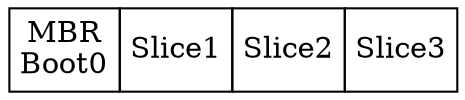 digraph disklayout {
	abc [shape=none, margin=0, label=<
	<TABLE BORDER="0" CELLBORDER="1" CELLSPACING="0" CELLPADDING="4">
		<TR>
			<TD COLSPAN="6">MBR<BR/>Boot0</TD>
			<TD ROWSPAN="2">Slice1</TD>
			<TD ROWSPAN="2">Slice2</TD>
			<TD ROWSPAN="2">Slice3</TD>
		</TR>
	</TABLE>>];
}
